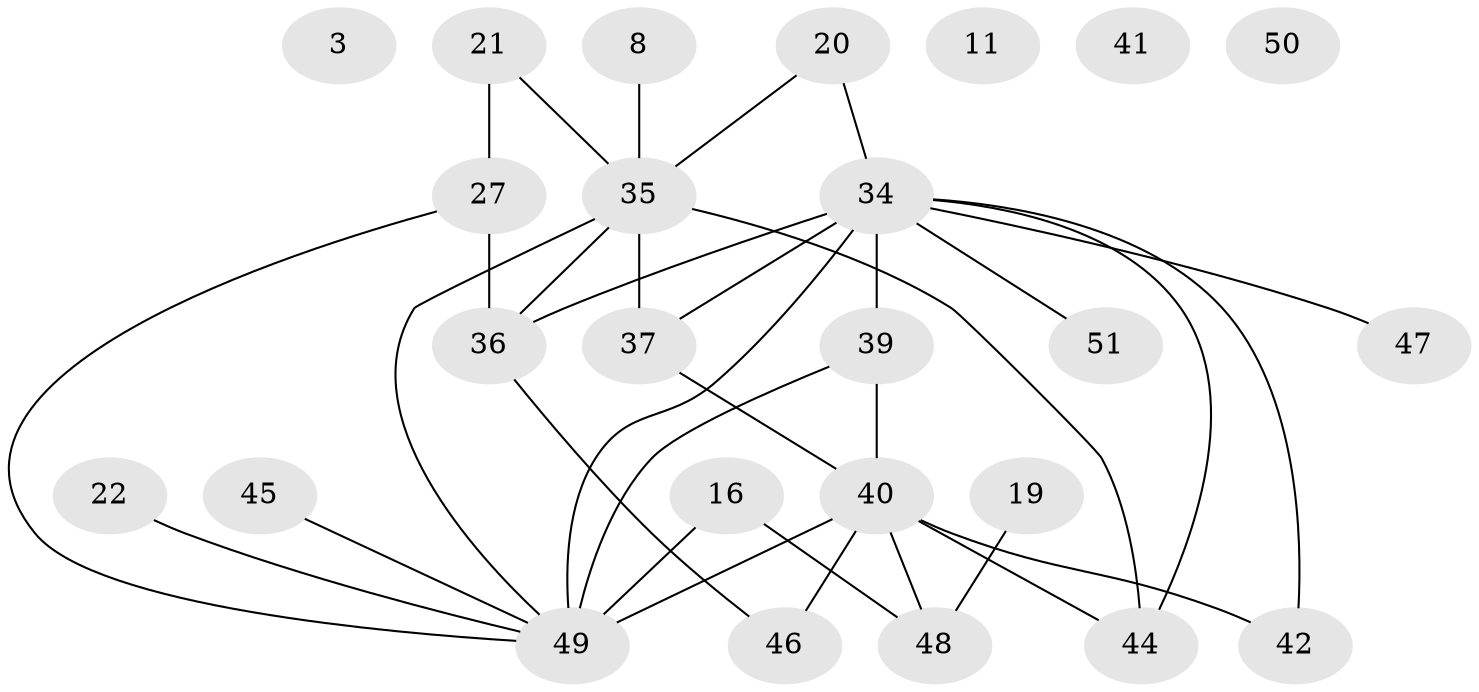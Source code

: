 // original degree distribution, {5: 0.0784313725490196, 6: 0.0392156862745098, 0: 0.058823529411764705, 2: 0.21568627450980393, 4: 0.11764705882352941, 1: 0.17647058823529413, 3: 0.29411764705882354, 8: 0.0196078431372549}
// Generated by graph-tools (version 1.1) at 2025/40/03/09/25 04:40:23]
// undirected, 25 vertices, 33 edges
graph export_dot {
graph [start="1"]
  node [color=gray90,style=filled];
  3;
  8;
  11;
  16 [super="+13"];
  19 [super="+7"];
  20;
  21 [super="+14"];
  22;
  27 [super="+4+12"];
  34 [super="+9+28"];
  35 [super="+2"];
  36 [super="+23+26+32"];
  37;
  39 [super="+38"];
  40 [super="+1+6"];
  41 [super="+24+30"];
  42 [super="+33"];
  44 [super="+31"];
  45;
  46 [super="+43"];
  47;
  48 [super="+29"];
  49 [super="+15+18+25+10"];
  50;
  51;
  8 -- 35;
  16 -- 48 [weight=2];
  16 -- 49 [weight=3];
  19 -- 48;
  20 -- 35;
  20 -- 34;
  21 -- 35;
  21 -- 27 [weight=2];
  22 -- 49;
  27 -- 49;
  27 -- 36 [weight=2];
  34 -- 51;
  34 -- 42;
  34 -- 39 [weight=2];
  34 -- 36;
  34 -- 37;
  34 -- 47;
  34 -- 49;
  34 -- 44;
  35 -- 37;
  35 -- 49 [weight=2];
  35 -- 36;
  35 -- 44;
  36 -- 46;
  37 -- 40;
  39 -- 40 [weight=2];
  39 -- 49;
  40 -- 44;
  40 -- 48;
  40 -- 42;
  40 -- 46 [weight=3];
  40 -- 49 [weight=2];
  45 -- 49;
}
